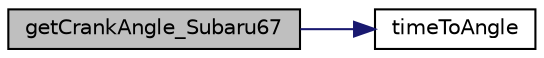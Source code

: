 digraph "getCrankAngle_Subaru67"
{
 // LATEX_PDF_SIZE
  edge [fontname="Helvetica",fontsize="10",labelfontname="Helvetica",labelfontsize="10"];
  node [fontname="Helvetica",fontsize="10",shape=record];
  rankdir="LR";
  Node33 [label="getCrankAngle_Subaru67",height=0.2,width=0.4,color="black", fillcolor="grey75", style="filled", fontcolor="black",tooltip=" "];
  Node33 -> Node34 [color="midnightblue",fontsize="10",style="solid",fontname="Helvetica"];
  Node34 [label="timeToAngle",height=0.2,width=0.4,color="black", fillcolor="white", style="filled",URL="$crank_maths_8h.html#abdf69861deca8590442873de0ab4acf8",tooltip=" "];
}
